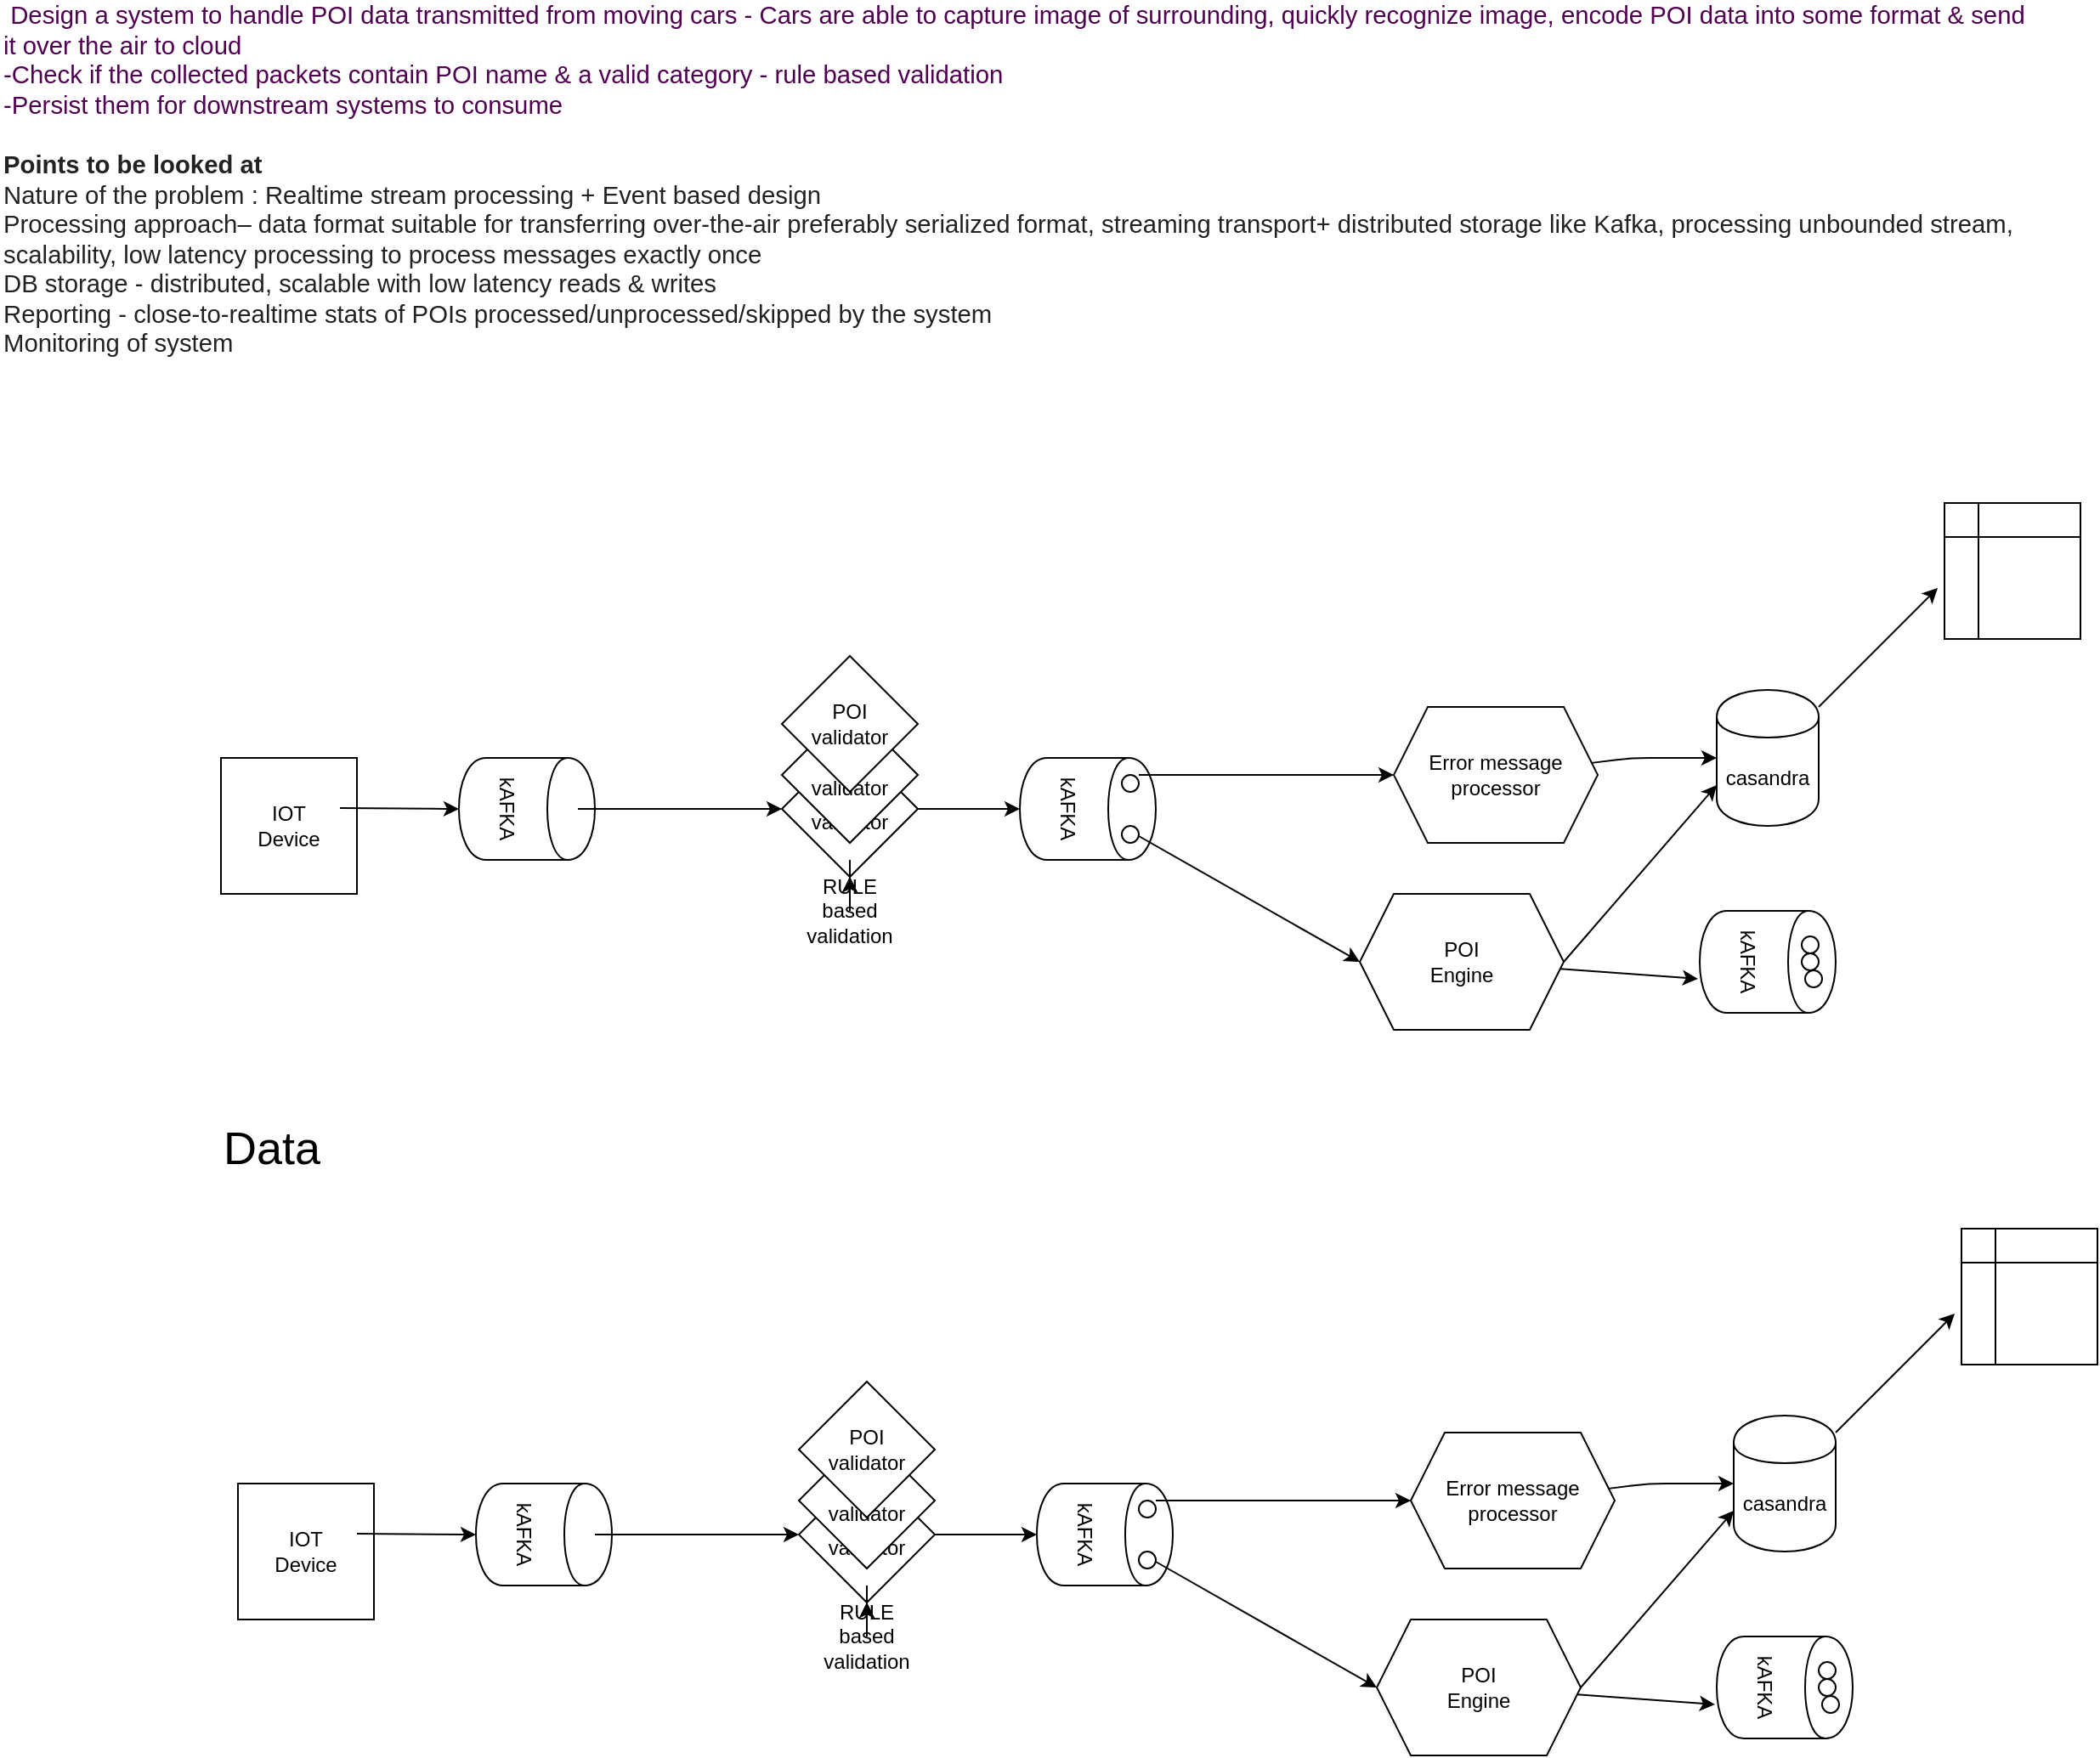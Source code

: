 <mxfile version="13.4.6" type="github">
  <diagram id="hBQgMEI3uv-p5yMspN1c" name="Page-1">
    <mxGraphModel dx="1822" dy="1162" grid="1" gridSize="10" guides="1" tooltips="1" connect="1" arrows="1" fold="1" page="0" pageScale="1" pageWidth="850" pageHeight="1100" math="0" shadow="0">
      <root>
        <mxCell id="0" />
        <mxCell id="1" parent="0" />
        <mxCell id="93TaMooDdM3QIlw6AQbC-1" value="IOT&lt;br&gt;Device" style="whiteSpace=wrap;html=1;aspect=fixed;" vertex="1" parent="1">
          <mxGeometry x="-150" y="310" width="80" height="80" as="geometry" />
        </mxCell>
        <mxCell id="93TaMooDdM3QIlw6AQbC-7" value="" style="endArrow=classic;html=1;" edge="1" parent="1">
          <mxGeometry width="50" height="50" relative="1" as="geometry">
            <mxPoint x="-80" y="339.5" as="sourcePoint" />
            <mxPoint x="-10" y="340" as="targetPoint" />
          </mxGeometry>
        </mxCell>
        <mxCell id="93TaMooDdM3QIlw6AQbC-13" value="kAFKA" style="shape=cylinder;whiteSpace=wrap;html=1;boundedLbl=1;backgroundOutline=1;rotation=90;" vertex="1" parent="1">
          <mxGeometry y="300" width="60" height="80" as="geometry" />
        </mxCell>
        <mxCell id="93TaMooDdM3QIlw6AQbC-24" value="POI &lt;br&gt;validator" style="rhombus;whiteSpace=wrap;html=1;" vertex="1" parent="1">
          <mxGeometry x="180" y="300" width="80" height="80" as="geometry" />
        </mxCell>
        <mxCell id="93TaMooDdM3QIlw6AQbC-25" value="&lt;span class=&quot;im&quot; style=&quot;color: rgb(80 , 0 , 80) ; font-family: &amp;#34;arial&amp;#34; , &amp;#34;helvetica&amp;#34; , sans-serif ; font-size: small&quot;&gt;&lt;p class=&quot;m_4701859307758761335paragraph&quot; style=&quot;margin: 0in 0in 0.0pt ; font-size: 11pt ; font-family: &amp;#34;calibri&amp;#34; , sans-serif ; vertical-align: baseline&quot;&gt;&lt;span class=&quot;m_4701859307758761335eop&quot;&gt;&amp;nbsp;&lt;/span&gt;&lt;span class=&quot;m_4701859307758761335normaltextrun&quot;&gt;Design a system to handle POI data transmitted from moving cars - Cars are able to capture image of surrounding, quickly recognize image, encode POI data into some format &amp;amp; send it over the air to cloud&lt;/span&gt;&lt;span class=&quot;m_4701859307758761335eop&quot;&gt;&amp;nbsp;&lt;/span&gt;&lt;span style=&quot;font-size: 9pt ; font-family: &amp;#34;segoe ui&amp;#34; , sans-serif&quot;&gt;&lt;u&gt;&lt;/u&gt;&lt;u&gt;&lt;/u&gt;&lt;/span&gt;&lt;/p&gt;&lt;p class=&quot;m_4701859307758761335paragraph&quot; style=&quot;margin: 0in 0in 0.0pt ; font-size: 11pt ; font-family: &amp;#34;calibri&amp;#34; , sans-serif ; vertical-align: baseline&quot;&gt;&lt;span class=&quot;m_4701859307758761335normaltextrun&quot;&gt;-Check if the collected packets contain POI name &amp;amp; a valid category - rule based validation&lt;/span&gt;&lt;span class=&quot;m_4701859307758761335eop&quot;&gt;&amp;nbsp;&lt;/span&gt;&lt;span style=&quot;font-size: 9pt ; font-family: &amp;#34;segoe ui&amp;#34; , sans-serif&quot;&gt;&lt;u&gt;&lt;/u&gt;&lt;u&gt;&lt;/u&gt;&lt;/span&gt;&lt;/p&gt;&lt;p class=&quot;m_4701859307758761335paragraph&quot; style=&quot;margin: 0in 0in 0.0pt ; font-size: 11pt ; font-family: &amp;#34;calibri&amp;#34; , sans-serif ; vertical-align: baseline&quot;&gt;&lt;span class=&quot;m_4701859307758761335normaltextrun&quot;&gt;-Persist them for downstream systems to consume&lt;/span&gt;&lt;span class=&quot;m_4701859307758761335eop&quot;&gt;&amp;nbsp;&lt;u&gt;&lt;/u&gt;&lt;u&gt;&lt;/u&gt;&lt;/span&gt;&lt;/p&gt;&lt;p class=&quot;m_4701859307758761335paragraph&quot; style=&quot;margin: 0in 0in 0.0pt ; font-size: 11pt ; font-family: &amp;#34;calibri&amp;#34; , sans-serif ; vertical-align: baseline&quot;&gt;&lt;u&gt;&lt;/u&gt;&amp;nbsp;&lt;u&gt;&lt;/u&gt;&lt;/p&gt;&lt;/span&gt;&lt;p class=&quot;m_4701859307758761335paragraph&quot; style=&quot;margin: 0in 0in 0.0pt ; font-size: 11pt ; font-family: &amp;#34;calibri&amp;#34; , sans-serif ; color: rgb(34 , 34 , 34) ; vertical-align: baseline&quot;&gt;&lt;strong&gt;Points to be looked at&lt;/strong&gt;&lt;br&gt;Nature of the problem : Realtime stream processing + Event based design&lt;br&gt;Processing approach– data format suitable for transferring over-the-air preferably serialized format, streaming transport+ distributed storage like Kafka, processing unbounded stream, scalability, low latency processing to process messages exactly once&lt;br&gt;DB storage - distributed, scalable with low latency reads &amp;amp; writes&lt;br&gt;Reporting - close-to-realtime stats of POIs processed/unprocessed/skipped by the system&lt;br&gt;Monitoring of system&lt;/p&gt;" style="text;html=1;strokeColor=none;fillColor=none;align=left;verticalAlign=middle;whiteSpace=wrap;rounded=0;" vertex="1" parent="1">
          <mxGeometry x="-280" y="-90" width="1200" height="120" as="geometry" />
        </mxCell>
        <mxCell id="93TaMooDdM3QIlw6AQbC-26" value="" style="endArrow=classic;html=1;entryX=0;entryY=0.5;entryDx=0;entryDy=0;exitX=1;exitY=0.5;exitDx=0;exitDy=0;" edge="1" parent="1" source="93TaMooDdM3QIlw6AQbC-24">
          <mxGeometry width="50" height="50" relative="1" as="geometry">
            <mxPoint x="210" y="335" as="sourcePoint" />
            <mxPoint x="320" y="340" as="targetPoint" />
            <Array as="points" />
          </mxGeometry>
        </mxCell>
        <mxCell id="93TaMooDdM3QIlw6AQbC-59" style="edgeStyle=orthogonalEdgeStyle;rounded=0;orthogonalLoop=1;jettySize=auto;html=1;exitX=0.5;exitY=0;exitDx=0;exitDy=0;" edge="1" parent="1" source="93TaMooDdM3QIlw6AQbC-28" target="93TaMooDdM3QIlw6AQbC-24">
          <mxGeometry relative="1" as="geometry" />
        </mxCell>
        <mxCell id="93TaMooDdM3QIlw6AQbC-60" style="edgeStyle=orthogonalEdgeStyle;rounded=0;orthogonalLoop=1;jettySize=auto;html=1;exitX=0.5;exitY=0;exitDx=0;exitDy=0;" edge="1" parent="1" source="93TaMooDdM3QIlw6AQbC-28">
          <mxGeometry relative="1" as="geometry">
            <mxPoint x="220" y="380" as="targetPoint" />
          </mxGeometry>
        </mxCell>
        <mxCell id="93TaMooDdM3QIlw6AQbC-28" value="RULE based validation" style="text;html=1;strokeColor=none;fillColor=none;align=center;verticalAlign=middle;whiteSpace=wrap;rounded=0;" vertex="1" parent="1">
          <mxGeometry x="200" y="390" width="40" height="20" as="geometry" />
        </mxCell>
        <mxCell id="93TaMooDdM3QIlw6AQbC-29" value="kAFKA" style="shape=cylinder;whiteSpace=wrap;html=1;boundedLbl=1;backgroundOutline=1;rotation=90;" vertex="1" parent="1">
          <mxGeometry x="330" y="300" width="60" height="80" as="geometry" />
        </mxCell>
        <mxCell id="93TaMooDdM3QIlw6AQbC-31" value="" style="ellipse;whiteSpace=wrap;html=1;aspect=fixed;" vertex="1" parent="1">
          <mxGeometry x="380" y="320" width="10" height="10" as="geometry" />
        </mxCell>
        <mxCell id="93TaMooDdM3QIlw6AQbC-33" value="" style="ellipse;whiteSpace=wrap;html=1;aspect=fixed;" vertex="1" parent="1">
          <mxGeometry x="380" y="350" width="10" height="10" as="geometry" />
        </mxCell>
        <mxCell id="93TaMooDdM3QIlw6AQbC-34" value="" style="endArrow=classic;html=1;" edge="1" parent="1" source="93TaMooDdM3QIlw6AQbC-44" target="93TaMooDdM3QIlw6AQbC-42">
          <mxGeometry width="50" height="50" relative="1" as="geometry">
            <mxPoint x="390" y="320" as="sourcePoint" />
            <mxPoint x="790" y="220" as="targetPoint" />
            <Array as="points">
              <mxPoint x="680" y="310" />
            </Array>
          </mxGeometry>
        </mxCell>
        <mxCell id="93TaMooDdM3QIlw6AQbC-35" value="" style="endArrow=classic;html=1;entryX=0;entryY=0.5;entryDx=0;entryDy=0;" edge="1" parent="1" target="93TaMooDdM3QIlw6AQbC-38">
          <mxGeometry width="50" height="50" relative="1" as="geometry">
            <mxPoint x="390" y="356" as="sourcePoint" />
            <mxPoint x="460" y="356" as="targetPoint" />
          </mxGeometry>
        </mxCell>
        <mxCell id="93TaMooDdM3QIlw6AQbC-38" value="POI&lt;br&gt;Engine" style="shape=hexagon;perimeter=hexagonPerimeter2;whiteSpace=wrap;html=1;fixedSize=1;" vertex="1" parent="1">
          <mxGeometry x="520" y="390" width="120" height="80" as="geometry" />
        </mxCell>
        <mxCell id="93TaMooDdM3QIlw6AQbC-42" value="casandra" style="shape=cylinder;whiteSpace=wrap;html=1;boundedLbl=1;backgroundOutline=1;" vertex="1" parent="1">
          <mxGeometry x="730" y="270" width="60" height="80" as="geometry" />
        </mxCell>
        <mxCell id="93TaMooDdM3QIlw6AQbC-43" value="" style="endArrow=classic;html=1;entryX=0;entryY=0.7;entryDx=0;entryDy=0;" edge="1" parent="1" target="93TaMooDdM3QIlw6AQbC-42">
          <mxGeometry width="50" height="50" relative="1" as="geometry">
            <mxPoint x="640" y="430" as="sourcePoint" />
            <mxPoint x="690" y="380" as="targetPoint" />
          </mxGeometry>
        </mxCell>
        <mxCell id="93TaMooDdM3QIlw6AQbC-44" value="Error message processor" style="shape=hexagon;perimeter=hexagonPerimeter2;whiteSpace=wrap;html=1;fixedSize=1;" vertex="1" parent="1">
          <mxGeometry x="540" y="280" width="120" height="80" as="geometry" />
        </mxCell>
        <mxCell id="93TaMooDdM3QIlw6AQbC-45" value="" style="endArrow=classic;html=1;" edge="1" parent="1" target="93TaMooDdM3QIlw6AQbC-44">
          <mxGeometry width="50" height="50" relative="1" as="geometry">
            <mxPoint x="390" y="320" as="sourcePoint" />
            <mxPoint x="730" y="310.811" as="targetPoint" />
          </mxGeometry>
        </mxCell>
        <mxCell id="93TaMooDdM3QIlw6AQbC-47" value="" style="shape=internalStorage;whiteSpace=wrap;html=1;backgroundOutline=1;" vertex="1" parent="1">
          <mxGeometry x="864" y="160" width="80" height="80" as="geometry" />
        </mxCell>
        <mxCell id="93TaMooDdM3QIlw6AQbC-48" value="" style="endArrow=classic;html=1;entryX=0;entryY=0.75;entryDx=0;entryDy=0;" edge="1" parent="1">
          <mxGeometry width="50" height="50" relative="1" as="geometry">
            <mxPoint x="790" y="280" as="sourcePoint" />
            <mxPoint x="860" y="210" as="targetPoint" />
          </mxGeometry>
        </mxCell>
        <mxCell id="93TaMooDdM3QIlw6AQbC-50" value="kAFKA" style="shape=cylinder;whiteSpace=wrap;html=1;boundedLbl=1;backgroundOutline=1;rotation=90;" vertex="1" parent="1">
          <mxGeometry x="730" y="390" width="60" height="80" as="geometry" />
        </mxCell>
        <mxCell id="93TaMooDdM3QIlw6AQbC-51" value="" style="endArrow=classic;html=1;entryX=0.667;entryY=1.013;entryDx=0;entryDy=0;entryPerimeter=0;" edge="1" parent="1" source="93TaMooDdM3QIlw6AQbC-38" target="93TaMooDdM3QIlw6AQbC-50">
          <mxGeometry width="50" height="50" relative="1" as="geometry">
            <mxPoint x="650" y="440" as="sourcePoint" />
            <mxPoint x="740" y="336" as="targetPoint" />
          </mxGeometry>
        </mxCell>
        <mxCell id="93TaMooDdM3QIlw6AQbC-52" value="" style="ellipse;whiteSpace=wrap;html=1;aspect=fixed;" vertex="1" parent="1">
          <mxGeometry x="780" y="415" width="10" height="10" as="geometry" />
        </mxCell>
        <mxCell id="93TaMooDdM3QIlw6AQbC-53" value="" style="ellipse;whiteSpace=wrap;html=1;aspect=fixed;" vertex="1" parent="1">
          <mxGeometry x="780" y="425" width="10" height="10" as="geometry" />
        </mxCell>
        <mxCell id="93TaMooDdM3QIlw6AQbC-54" value="" style="ellipse;whiteSpace=wrap;html=1;aspect=fixed;" vertex="1" parent="1">
          <mxGeometry x="782" y="435" width="10" height="10" as="geometry" />
        </mxCell>
        <mxCell id="93TaMooDdM3QIlw6AQbC-62" value="" style="endArrow=classic;html=1;entryX=0;entryY=0.5;entryDx=0;entryDy=0;" edge="1" parent="1" target="93TaMooDdM3QIlw6AQbC-24">
          <mxGeometry width="50" height="50" relative="1" as="geometry">
            <mxPoint x="60" y="340" as="sourcePoint" />
            <mxPoint x="110" y="290" as="targetPoint" />
            <Array as="points" />
          </mxGeometry>
        </mxCell>
        <mxCell id="93TaMooDdM3QIlw6AQbC-63" value="POI &lt;br&gt;validator" style="rhombus;whiteSpace=wrap;html=1;" vertex="1" parent="1">
          <mxGeometry x="180" y="280" width="80" height="80" as="geometry" />
        </mxCell>
        <mxCell id="93TaMooDdM3QIlw6AQbC-64" value="POI &lt;br&gt;validator" style="rhombus;whiteSpace=wrap;html=1;" vertex="1" parent="1">
          <mxGeometry x="180" y="250" width="80" height="80" as="geometry" />
        </mxCell>
        <mxCell id="93TaMooDdM3QIlw6AQbC-67" value="IOT&lt;br&gt;Device" style="whiteSpace=wrap;html=1;aspect=fixed;" vertex="1" parent="1">
          <mxGeometry x="-140" y="737" width="80" height="80" as="geometry" />
        </mxCell>
        <mxCell id="93TaMooDdM3QIlw6AQbC-68" value="" style="endArrow=classic;html=1;" edge="1" parent="1">
          <mxGeometry width="50" height="50" relative="1" as="geometry">
            <mxPoint x="-70" y="766.5" as="sourcePoint" />
            <mxPoint y="767" as="targetPoint" />
          </mxGeometry>
        </mxCell>
        <mxCell id="93TaMooDdM3QIlw6AQbC-69" value="kAFKA" style="shape=cylinder;whiteSpace=wrap;html=1;boundedLbl=1;backgroundOutline=1;rotation=90;" vertex="1" parent="1">
          <mxGeometry x="10" y="727" width="60" height="80" as="geometry" />
        </mxCell>
        <mxCell id="93TaMooDdM3QIlw6AQbC-70" value="POI &lt;br&gt;validator" style="rhombus;whiteSpace=wrap;html=1;" vertex="1" parent="1">
          <mxGeometry x="190" y="727" width="80" height="80" as="geometry" />
        </mxCell>
        <mxCell id="93TaMooDdM3QIlw6AQbC-71" value="" style="endArrow=classic;html=1;entryX=0;entryY=0.5;entryDx=0;entryDy=0;exitX=1;exitY=0.5;exitDx=0;exitDy=0;" edge="1" parent="1" source="93TaMooDdM3QIlw6AQbC-70">
          <mxGeometry width="50" height="50" relative="1" as="geometry">
            <mxPoint x="220" y="762" as="sourcePoint" />
            <mxPoint x="330" y="767" as="targetPoint" />
            <Array as="points" />
          </mxGeometry>
        </mxCell>
        <mxCell id="93TaMooDdM3QIlw6AQbC-72" style="edgeStyle=orthogonalEdgeStyle;rounded=0;orthogonalLoop=1;jettySize=auto;html=1;exitX=0.5;exitY=0;exitDx=0;exitDy=0;" edge="1" parent="1" source="93TaMooDdM3QIlw6AQbC-74" target="93TaMooDdM3QIlw6AQbC-70">
          <mxGeometry relative="1" as="geometry" />
        </mxCell>
        <mxCell id="93TaMooDdM3QIlw6AQbC-73" style="edgeStyle=orthogonalEdgeStyle;rounded=0;orthogonalLoop=1;jettySize=auto;html=1;exitX=0.5;exitY=0;exitDx=0;exitDy=0;" edge="1" parent="1" source="93TaMooDdM3QIlw6AQbC-74">
          <mxGeometry relative="1" as="geometry">
            <mxPoint x="230" y="807" as="targetPoint" />
          </mxGeometry>
        </mxCell>
        <mxCell id="93TaMooDdM3QIlw6AQbC-74" value="RULE based validation" style="text;html=1;strokeColor=none;fillColor=none;align=center;verticalAlign=middle;whiteSpace=wrap;rounded=0;" vertex="1" parent="1">
          <mxGeometry x="210" y="817" width="40" height="20" as="geometry" />
        </mxCell>
        <mxCell id="93TaMooDdM3QIlw6AQbC-75" value="kAFKA" style="shape=cylinder;whiteSpace=wrap;html=1;boundedLbl=1;backgroundOutline=1;rotation=90;" vertex="1" parent="1">
          <mxGeometry x="340" y="727" width="60" height="80" as="geometry" />
        </mxCell>
        <mxCell id="93TaMooDdM3QIlw6AQbC-76" value="" style="ellipse;whiteSpace=wrap;html=1;aspect=fixed;" vertex="1" parent="1">
          <mxGeometry x="390" y="747" width="10" height="10" as="geometry" />
        </mxCell>
        <mxCell id="93TaMooDdM3QIlw6AQbC-77" value="" style="ellipse;whiteSpace=wrap;html=1;aspect=fixed;" vertex="1" parent="1">
          <mxGeometry x="390" y="777" width="10" height="10" as="geometry" />
        </mxCell>
        <mxCell id="93TaMooDdM3QIlw6AQbC-78" value="" style="endArrow=classic;html=1;" edge="1" parent="1" source="93TaMooDdM3QIlw6AQbC-83" target="93TaMooDdM3QIlw6AQbC-81">
          <mxGeometry width="50" height="50" relative="1" as="geometry">
            <mxPoint x="400" y="747" as="sourcePoint" />
            <mxPoint x="800" y="647" as="targetPoint" />
            <Array as="points">
              <mxPoint x="690" y="737" />
            </Array>
          </mxGeometry>
        </mxCell>
        <mxCell id="93TaMooDdM3QIlw6AQbC-79" value="" style="endArrow=classic;html=1;entryX=0;entryY=0.5;entryDx=0;entryDy=0;" edge="1" parent="1" target="93TaMooDdM3QIlw6AQbC-80">
          <mxGeometry width="50" height="50" relative="1" as="geometry">
            <mxPoint x="400" y="783" as="sourcePoint" />
            <mxPoint x="470" y="783" as="targetPoint" />
          </mxGeometry>
        </mxCell>
        <mxCell id="93TaMooDdM3QIlw6AQbC-80" value="POI&lt;br&gt;Engine" style="shape=hexagon;perimeter=hexagonPerimeter2;whiteSpace=wrap;html=1;fixedSize=1;" vertex="1" parent="1">
          <mxGeometry x="530" y="817" width="120" height="80" as="geometry" />
        </mxCell>
        <mxCell id="93TaMooDdM3QIlw6AQbC-81" value="casandra" style="shape=cylinder;whiteSpace=wrap;html=1;boundedLbl=1;backgroundOutline=1;" vertex="1" parent="1">
          <mxGeometry x="740" y="697" width="60" height="80" as="geometry" />
        </mxCell>
        <mxCell id="93TaMooDdM3QIlw6AQbC-82" value="" style="endArrow=classic;html=1;entryX=0;entryY=0.7;entryDx=0;entryDy=0;" edge="1" parent="1" target="93TaMooDdM3QIlw6AQbC-81">
          <mxGeometry width="50" height="50" relative="1" as="geometry">
            <mxPoint x="650" y="857" as="sourcePoint" />
            <mxPoint x="700" y="807" as="targetPoint" />
          </mxGeometry>
        </mxCell>
        <mxCell id="93TaMooDdM3QIlw6AQbC-83" value="Error message processor" style="shape=hexagon;perimeter=hexagonPerimeter2;whiteSpace=wrap;html=1;fixedSize=1;" vertex="1" parent="1">
          <mxGeometry x="550" y="707" width="120" height="80" as="geometry" />
        </mxCell>
        <mxCell id="93TaMooDdM3QIlw6AQbC-84" value="" style="endArrow=classic;html=1;" edge="1" parent="1" target="93TaMooDdM3QIlw6AQbC-83">
          <mxGeometry width="50" height="50" relative="1" as="geometry">
            <mxPoint x="400" y="747" as="sourcePoint" />
            <mxPoint x="740" y="737.811" as="targetPoint" />
          </mxGeometry>
        </mxCell>
        <mxCell id="93TaMooDdM3QIlw6AQbC-85" value="" style="shape=internalStorage;whiteSpace=wrap;html=1;backgroundOutline=1;" vertex="1" parent="1">
          <mxGeometry x="874" y="587" width="80" height="80" as="geometry" />
        </mxCell>
        <mxCell id="93TaMooDdM3QIlw6AQbC-86" value="" style="endArrow=classic;html=1;entryX=0;entryY=0.75;entryDx=0;entryDy=0;" edge="1" parent="1">
          <mxGeometry width="50" height="50" relative="1" as="geometry">
            <mxPoint x="800" y="707" as="sourcePoint" />
            <mxPoint x="870" y="637" as="targetPoint" />
          </mxGeometry>
        </mxCell>
        <mxCell id="93TaMooDdM3QIlw6AQbC-87" value="kAFKA" style="shape=cylinder;whiteSpace=wrap;html=1;boundedLbl=1;backgroundOutline=1;rotation=90;" vertex="1" parent="1">
          <mxGeometry x="740" y="817" width="60" height="80" as="geometry" />
        </mxCell>
        <mxCell id="93TaMooDdM3QIlw6AQbC-88" value="" style="endArrow=classic;html=1;entryX=0.667;entryY=1.013;entryDx=0;entryDy=0;entryPerimeter=0;" edge="1" parent="1" source="93TaMooDdM3QIlw6AQbC-80" target="93TaMooDdM3QIlw6AQbC-87">
          <mxGeometry width="50" height="50" relative="1" as="geometry">
            <mxPoint x="660" y="867" as="sourcePoint" />
            <mxPoint x="750" y="763" as="targetPoint" />
          </mxGeometry>
        </mxCell>
        <mxCell id="93TaMooDdM3QIlw6AQbC-89" value="" style="ellipse;whiteSpace=wrap;html=1;aspect=fixed;" vertex="1" parent="1">
          <mxGeometry x="790" y="842" width="10" height="10" as="geometry" />
        </mxCell>
        <mxCell id="93TaMooDdM3QIlw6AQbC-90" value="" style="ellipse;whiteSpace=wrap;html=1;aspect=fixed;" vertex="1" parent="1">
          <mxGeometry x="790" y="852" width="10" height="10" as="geometry" />
        </mxCell>
        <mxCell id="93TaMooDdM3QIlw6AQbC-91" value="" style="ellipse;whiteSpace=wrap;html=1;aspect=fixed;" vertex="1" parent="1">
          <mxGeometry x="792" y="862" width="10" height="10" as="geometry" />
        </mxCell>
        <mxCell id="93TaMooDdM3QIlw6AQbC-92" value="" style="endArrow=classic;html=1;entryX=0;entryY=0.5;entryDx=0;entryDy=0;" edge="1" parent="1" target="93TaMooDdM3QIlw6AQbC-70">
          <mxGeometry width="50" height="50" relative="1" as="geometry">
            <mxPoint x="70" y="767" as="sourcePoint" />
            <mxPoint x="120" y="717" as="targetPoint" />
            <Array as="points" />
          </mxGeometry>
        </mxCell>
        <mxCell id="93TaMooDdM3QIlw6AQbC-93" value="POI &lt;br&gt;validator" style="rhombus;whiteSpace=wrap;html=1;" vertex="1" parent="1">
          <mxGeometry x="190" y="707" width="80" height="80" as="geometry" />
        </mxCell>
        <mxCell id="93TaMooDdM3QIlw6AQbC-94" value="POI &lt;br&gt;validator" style="rhombus;whiteSpace=wrap;html=1;" vertex="1" parent="1">
          <mxGeometry x="190" y="677" width="80" height="80" as="geometry" />
        </mxCell>
        <mxCell id="93TaMooDdM3QIlw6AQbC-95" value="&lt;font style=&quot;font-size: 27px&quot;&gt;Data&lt;/font&gt;" style="text;html=1;strokeColor=none;fillColor=none;align=center;verticalAlign=middle;whiteSpace=wrap;rounded=0;" vertex="1" parent="1">
          <mxGeometry x="-140" y="530" width="40" height="20" as="geometry" />
        </mxCell>
      </root>
    </mxGraphModel>
  </diagram>
</mxfile>

